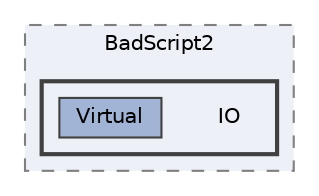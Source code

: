 digraph "src/BadScript2/IO"
{
 // LATEX_PDF_SIZE
  bgcolor="transparent";
  edge [fontname=Helvetica,fontsize=10,labelfontname=Helvetica,labelfontsize=10];
  node [fontname=Helvetica,fontsize=10,shape=box,height=0.2,width=0.4];
  compound=true
  subgraph clusterdir_12ec2e27d2e95feb115cace76ec05ec5 {
    graph [ bgcolor="#edf0f7", pencolor="grey50", label="BadScript2", fontname=Helvetica,fontsize=10 style="filled,dashed", URL="dir_12ec2e27d2e95feb115cace76ec05ec5.html",tooltip=""]
  subgraph clusterdir_8349c36391966dce9308180d495a7782 {
    graph [ bgcolor="#edf0f7", pencolor="grey25", label="", fontname=Helvetica,fontsize=10 style="filled,bold", URL="dir_8349c36391966dce9308180d495a7782.html",tooltip=""]
    dir_8349c36391966dce9308180d495a7782 [shape=plaintext, label="IO"];
  dir_f6ce03051ab59991db093fc15512c39c [label="Virtual", fillcolor="#a2b4d6", color="grey25", style="filled", URL="dir_f6ce03051ab59991db093fc15512c39c.html",tooltip=""];
  }
  }
}

